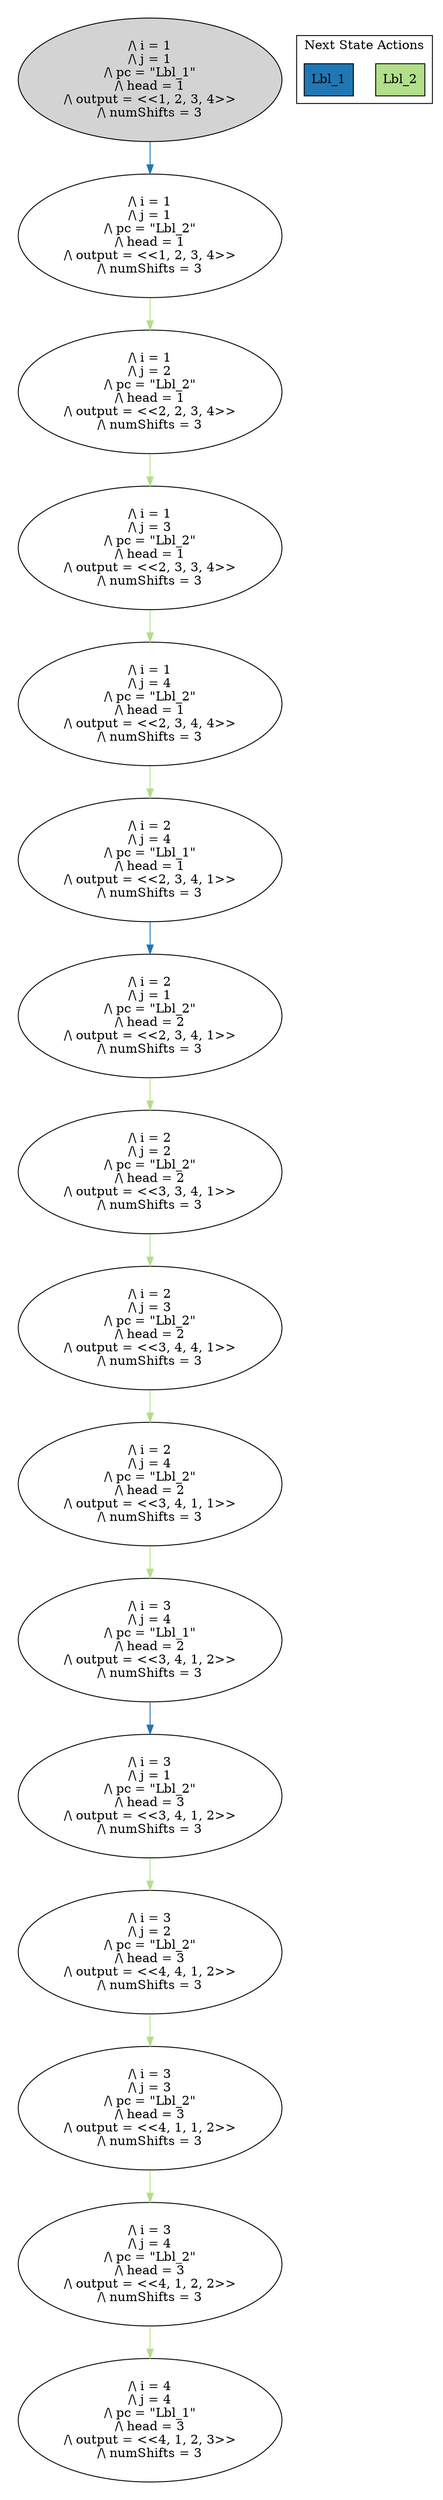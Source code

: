 strict digraph DiskGraph {
edge [colorscheme="paired12"]
nodesep=0.35;
subgraph cluster_graph {
color="white";
-4082541086066894227 [label="/\\ i = 1\n/\\ j = 1\n/\\ pc = \"Lbl_1\"\n/\\ head = 1\n/\\ output = <<1, 2, 3, 4>>\n/\\ numShifts = 3",style = filled]
-4082541086066894227 -> 2688458882774049374 [label="",color="2",fontcolor="2"];
2688458882774049374 [label="/\\ i = 1\n/\\ j = 1\n/\\ pc = \"Lbl_2\"\n/\\ head = 1\n/\\ output = <<1, 2, 3, 4>>\n/\\ numShifts = 3"];
2688458882774049374 -> 8378969209268870713 [label="",color="3",fontcolor="3"];
8378969209268870713 [label="/\\ i = 1\n/\\ j = 2\n/\\ pc = \"Lbl_2\"\n/\\ head = 1\n/\\ output = <<2, 2, 3, 4>>\n/\\ numShifts = 3"];
8378969209268870713 -> -8784422895086021049 [label="",color="3",fontcolor="3"];
-8784422895086021049 [label="/\\ i = 1\n/\\ j = 3\n/\\ pc = \"Lbl_2\"\n/\\ head = 1\n/\\ output = <<2, 3, 3, 4>>\n/\\ numShifts = 3"];
-8784422895086021049 -> -8580649604634600636 [label="",color="3",fontcolor="3"];
-8580649604634600636 [label="/\\ i = 1\n/\\ j = 4\n/\\ pc = \"Lbl_2\"\n/\\ head = 1\n/\\ output = <<2, 3, 4, 4>>\n/\\ numShifts = 3"];
-8580649604634600636 -> 7436581931530115142 [label="",color="3",fontcolor="3"];
7436581931530115142 [label="/\\ i = 2\n/\\ j = 4\n/\\ pc = \"Lbl_1\"\n/\\ head = 1\n/\\ output = <<2, 3, 4, 1>>\n/\\ numShifts = 3"];
7436581931530115142 -> 5361340065333051164 [label="",color="2",fontcolor="2"];
5361340065333051164 [label="/\\ i = 2\n/\\ j = 1\n/\\ pc = \"Lbl_2\"\n/\\ head = 2\n/\\ output = <<2, 3, 4, 1>>\n/\\ numShifts = 3"];
5361340065333051164 -> 5388116643185254414 [label="",color="3",fontcolor="3"];
5388116643185254414 [label="/\\ i = 2\n/\\ j = 2\n/\\ pc = \"Lbl_2\"\n/\\ head = 2\n/\\ output = <<3, 3, 4, 1>>\n/\\ numShifts = 3"];
5388116643185254414 -> -7685481114387967329 [label="",color="3",fontcolor="3"];
-7685481114387967329 [label="/\\ i = 2\n/\\ j = 3\n/\\ pc = \"Lbl_2\"\n/\\ head = 2\n/\\ output = <<3, 4, 4, 1>>\n/\\ numShifts = 3"];
-7685481114387967329 -> -5782719879247117431 [label="",color="3",fontcolor="3"];
-5782719879247117431 [label="/\\ i = 2\n/\\ j = 4\n/\\ pc = \"Lbl_2\"\n/\\ head = 2\n/\\ output = <<3, 4, 1, 1>>\n/\\ numShifts = 3"];
-5782719879247117431 -> -5851865914534401122 [label="",color="3",fontcolor="3"];
-5851865914534401122 [label="/\\ i = 3\n/\\ j = 4\n/\\ pc = \"Lbl_1\"\n/\\ head = 2\n/\\ output = <<3, 4, 1, 2>>\n/\\ numShifts = 3"];
-5851865914534401122 -> -4692858100406682352 [label="",color="2",fontcolor="2"];
-4692858100406682352 [label="/\\ i = 3\n/\\ j = 1\n/\\ pc = \"Lbl_2\"\n/\\ head = 3\n/\\ output = <<3, 4, 1, 2>>\n/\\ numShifts = 3"];
-4692858100406682352 -> 5518058194261772189 [label="",color="3",fontcolor="3"];
5518058194261772189 [label="/\\ i = 3\n/\\ j = 2\n/\\ pc = \"Lbl_2\"\n/\\ head = 3\n/\\ output = <<4, 4, 1, 2>>\n/\\ numShifts = 3"];
5518058194261772189 -> 8040029198615304802 [label="",color="3",fontcolor="3"];
8040029198615304802 [label="/\\ i = 3\n/\\ j = 3\n/\\ pc = \"Lbl_2\"\n/\\ head = 3\n/\\ output = <<4, 1, 1, 2>>\n/\\ numShifts = 3"];
8040029198615304802 -> 668747972974063435 [label="",color="3",fontcolor="3"];
668747972974063435 [label="/\\ i = 3\n/\\ j = 4\n/\\ pc = \"Lbl_2\"\n/\\ head = 3\n/\\ output = <<4, 1, 2, 2>>\n/\\ numShifts = 3"];
668747972974063435 -> 8927270044593119379 [label="",color="3",fontcolor="3"];
8927270044593119379 [label="/\\ i = 4\n/\\ j = 4\n/\\ pc = \"Lbl_1\"\n/\\ head = 3\n/\\ output = <<4, 1, 2, 3>>\n/\\ numShifts = 3"];
{rank = same; -4082541086066894227;}
{rank = same; 2688458882774049374;}
{rank = same; 8378969209268870713;}
{rank = same; -8784422895086021049;}
{rank = same; -8580649604634600636;}
{rank = same; 7436581931530115142;}
{rank = same; 5361340065333051164;}
{rank = same; 5388116643185254414;}
{rank = same; -7685481114387967329;}
{rank = same; -5782719879247117431;}
{rank = same; -5851865914534401122;}
{rank = same; -4692858100406682352;}
{rank = same; 5518058194261772189;}
{rank = same; 8040029198615304802;}
{rank = same; 668747972974063435;}
}
subgraph cluster_legend {graph[style=bold];label = "Next State Actions" style="solid"
node [ labeljust="l",colorscheme="paired12",style=filled,shape=record ]
Lbl_2 [label="Lbl_2",fillcolor=3]
Lbl_1 [label="Lbl_1",fillcolor=2]
}}